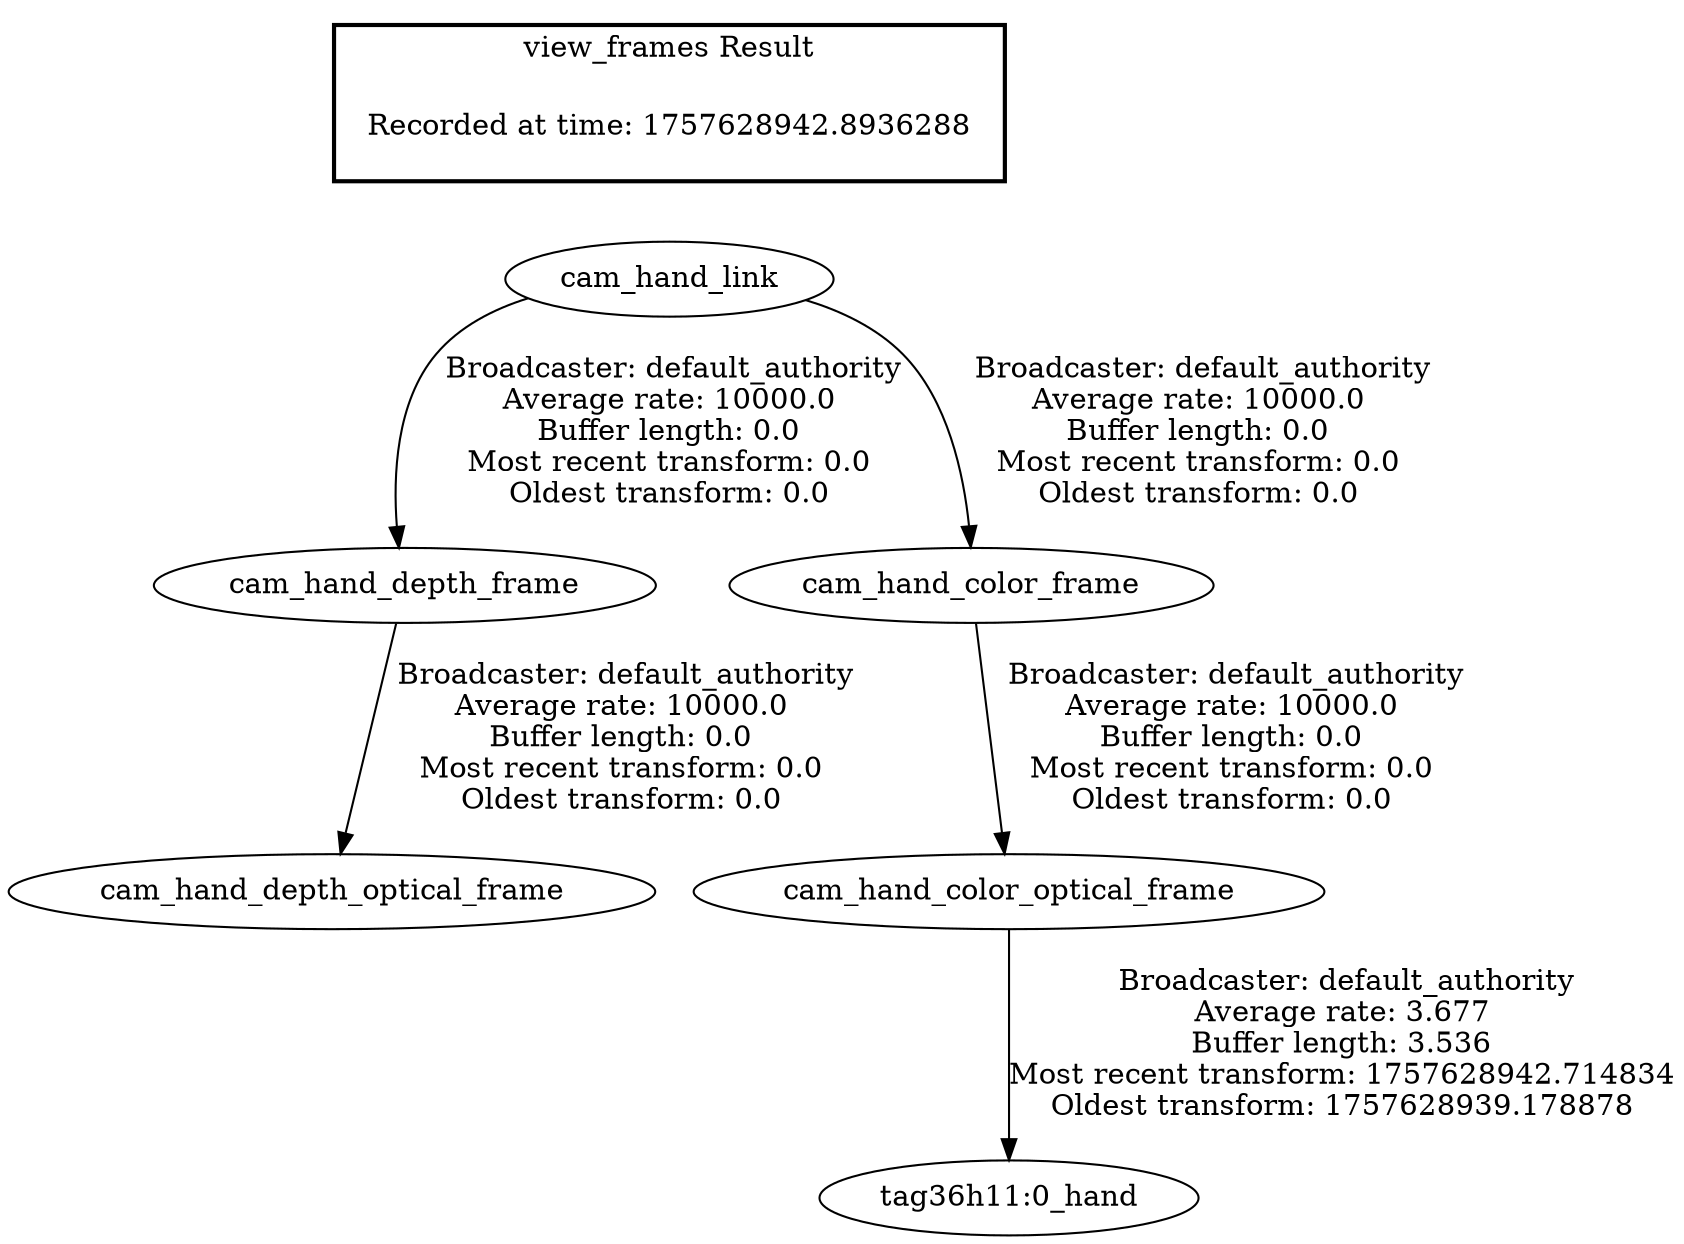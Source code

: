 digraph G {
"cam_hand_link" -> "cam_hand_depth_frame"[label=" Broadcaster: default_authority\nAverage rate: 10000.0\nBuffer length: 0.0\nMost recent transform: 0.0\nOldest transform: 0.0\n"];
"cam_hand_depth_frame" -> "cam_hand_depth_optical_frame"[label=" Broadcaster: default_authority\nAverage rate: 10000.0\nBuffer length: 0.0\nMost recent transform: 0.0\nOldest transform: 0.0\n"];
"cam_hand_link" -> "cam_hand_color_frame"[label=" Broadcaster: default_authority\nAverage rate: 10000.0\nBuffer length: 0.0\nMost recent transform: 0.0\nOldest transform: 0.0\n"];
"cam_hand_color_frame" -> "cam_hand_color_optical_frame"[label=" Broadcaster: default_authority\nAverage rate: 10000.0\nBuffer length: 0.0\nMost recent transform: 0.0\nOldest transform: 0.0\n"];
"cam_hand_color_optical_frame" -> "tag36h11:0_hand"[label=" Broadcaster: default_authority\nAverage rate: 3.677\nBuffer length: 3.536\nMost recent transform: 1757628942.714834\nOldest transform: 1757628939.178878\n"];
edge [style=invis];
 subgraph cluster_legend { style=bold; color=black; label ="view_frames Result";
"Recorded at time: 1757628942.8936288"[ shape=plaintext ] ;
}->"cam_hand_link";
}